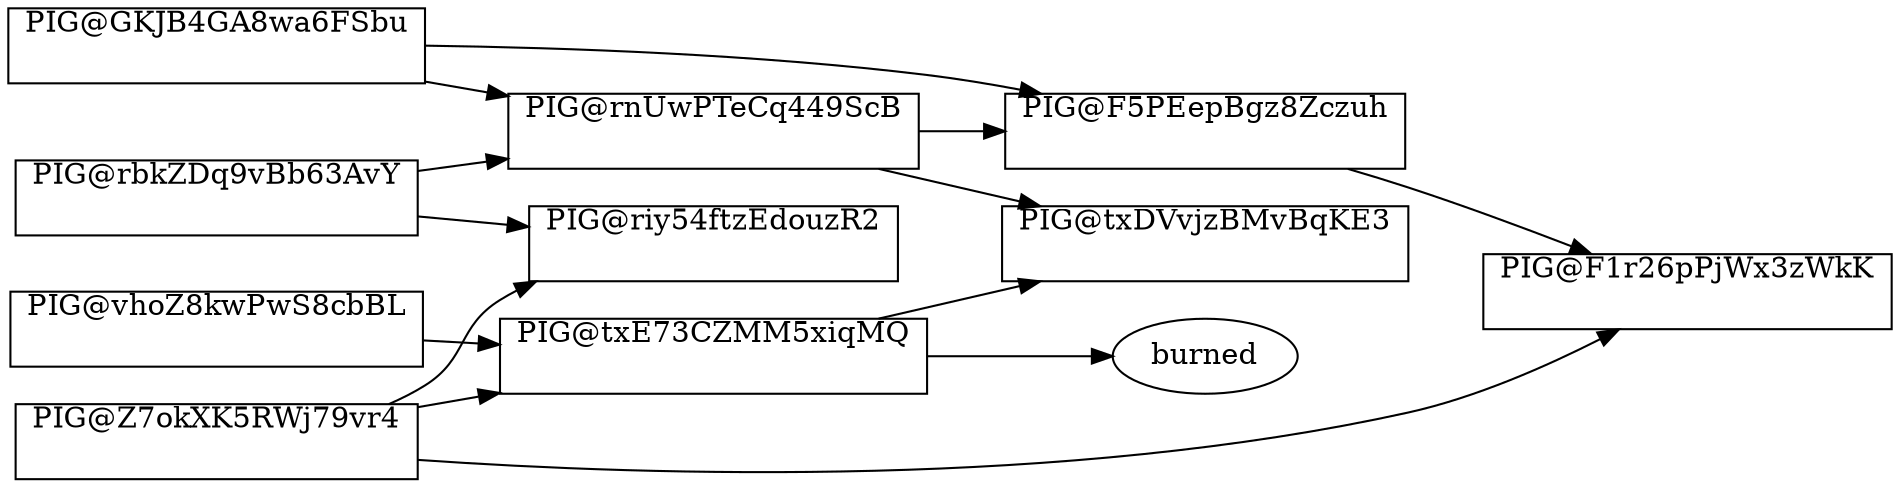 digraph pigy {

rankdir=LR

PIG_rbkZDq9vBb63AvY [label="PIG@rbkZDq9vBb63AvY" labelloc="t" shape=box image="images/PIG@rbkZDq9vBb63AvY.png"]
PIG_vhoZ8kwPwS8cbBL [label="PIG@vhoZ8kwPwS8cbBL" labelloc="t" shape=box image="images/PIG@vhoZ8kwPwS8cbBL.png"]
PIG_Z7okXK5RWj79vr4 [label="PIG@Z7okXK5RWj79vr4" labelloc="t" shape=box image="images/PIG@Z7okXK5RWj79vr4.png"]
PIG_GKJB4GA8wa6FSbu [label="PIG@GKJB4GA8wa6FSbu" labelloc="t" shape=box image="images/PIG@GKJB4GA8wa6FSbu.png"]
PIG_rnUwPTeCq449ScB [label="PIG@rnUwPTeCq449ScB" labelloc="t" shape=box image="images/PIG@rnUwPTeCq449ScB.png"]
PIG_txE73CZMM5xiqMQ [label="PIG@txE73CZMM5xiqMQ" labelloc="t" shape=box image="images/PIG@txE73CZMM5xiqMQ.png"]
PIG_txDVvjzBMvBqKE3 [label="PIG@txDVvjzBMvBqKE3" labelloc="t" shape=box image="images/PIG@txDVvjzBMvBqKE3.png"]
PIG_F5PEepBgz8Zczuh [label="PIG@F5PEepBgz8Zczuh" labelloc="t" shape=box image="images/PIG@F5PEepBgz8Zczuh.png"]
PIG_F1r26pPjWx3zWkK [label="PIG@F1r26pPjWx3zWkK" labelloc="t" shape=box image="images/PIG@F1r26pPjWx3zWkK.png"]
PIG_riy54ftzEdouzR2 [label="PIG@riy54ftzEdouzR2" labelloc="t" shape=box image="images/PIG@riy54ftzEdouzR2.png"]

PIG_GKJB4GA8wa6FSbu -> PIG_rnUwPTeCq449ScB
PIG_rbkZDq9vBb63AvY -> PIG_rnUwPTeCq449ScB

PIG_Z7okXK5RWj79vr4 -> PIG_txE73CZMM5xiqMQ
PIG_vhoZ8kwPwS8cbBL -> PIG_txE73CZMM5xiqMQ

PIG_rnUwPTeCq449ScB -> PIG_txDVvjzBMvBqKE3
PIG_txE73CZMM5xiqMQ -> PIG_txDVvjzBMvBqKE3

PIG_GKJB4GA8wa6FSbu -> PIG_F5PEepBgz8Zczuh
PIG_rnUwPTeCq449ScB -> PIG_F5PEepBgz8Zczuh

PIG_F5PEepBgz8Zczuh -> PIG_F1r26pPjWx3zWkK
PIG_Z7okXK5RWj79vr4 -> PIG_F1r26pPjWx3zWkK

PIG_txE73CZMM5xiqMQ -> burned

PIG_rbkZDq9vBb63AvY -> PIG_riy54ftzEdouzR2
PIG_Z7okXK5RWj79vr4 -> PIG_riy54ftzEdouzR2

}
